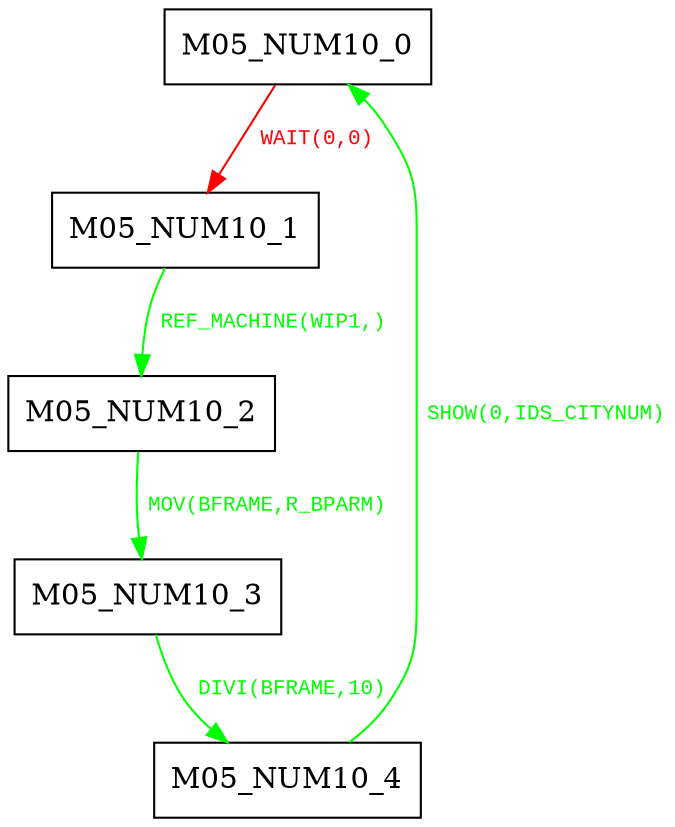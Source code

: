 digraph {
 node [shape=record];
"M05_NUM10_0" -> "M05_NUM10_1"[color=red, fontcolor=red, label=< <font face="Courier New" point-size="10">
WAIT(0,0)<br/>
</font>>];
"M05_NUM10_1" -> "M05_NUM10_2"[color=green, fontcolor=green, label=< <font face="Courier New" point-size="10">
REF_MACHINE(WIP1,)<br/>
</font>>];
"M05_NUM10_2" -> "M05_NUM10_3"[color=green, fontcolor=green, label=< <font face="Courier New" point-size="10">
MOV(BFRAME,R_BPARM)<br/>
</font>>];
"M05_NUM10_3" -> "M05_NUM10_4"[color=green, fontcolor=green, label=< <font face="Courier New" point-size="10">
DIVI(BFRAME,10)<br/>
</font>>];
"M05_NUM10_4" -> "M05_NUM10_0"[color=green, fontcolor=green, label=< <font face="Courier New" point-size="10">
SHOW(0,IDS_CITYNUM)<br/>
</font>>];
}
